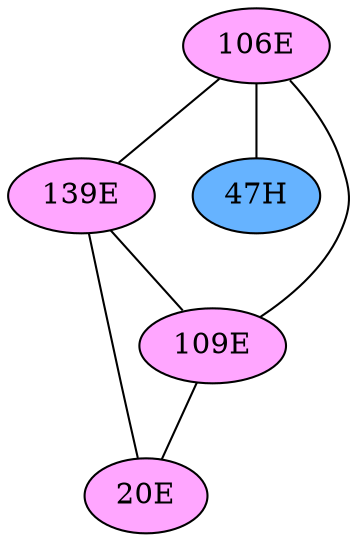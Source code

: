 // The Round Table
graph {
	"106E" [fillcolor="#FFA6FF" style=radial]
	"139E" [fillcolor="#FFA6FF" style=radial]
	"106E" -- "139E" [penwidth=1]
	"106E" [fillcolor="#FFA6FF" style=radial]
	"47H" [fillcolor="#66B3FF" style=radial]
	"106E" -- "47H" [penwidth=1]
	"106E" [fillcolor="#FFA6FF" style=radial]
	"109E" [fillcolor="#FFA6FF" style=radial]
	"106E" -- "109E" [penwidth=1]
	"139E" [fillcolor="#FFA6FF" style=radial]
	"109E" [fillcolor="#FFA6FF" style=radial]
	"139E" -- "109E" [penwidth=1]
	"139E" [fillcolor="#FFA6FF" style=radial]
	"20E" [fillcolor="#FFA6FF" style=radial]
	"139E" -- "20E" [penwidth=1]
	"109E" [fillcolor="#FFA6FF" style=radial]
	"20E" [fillcolor="#FFA6FF" style=radial]
	"109E" -- "20E" [penwidth=1]
}

